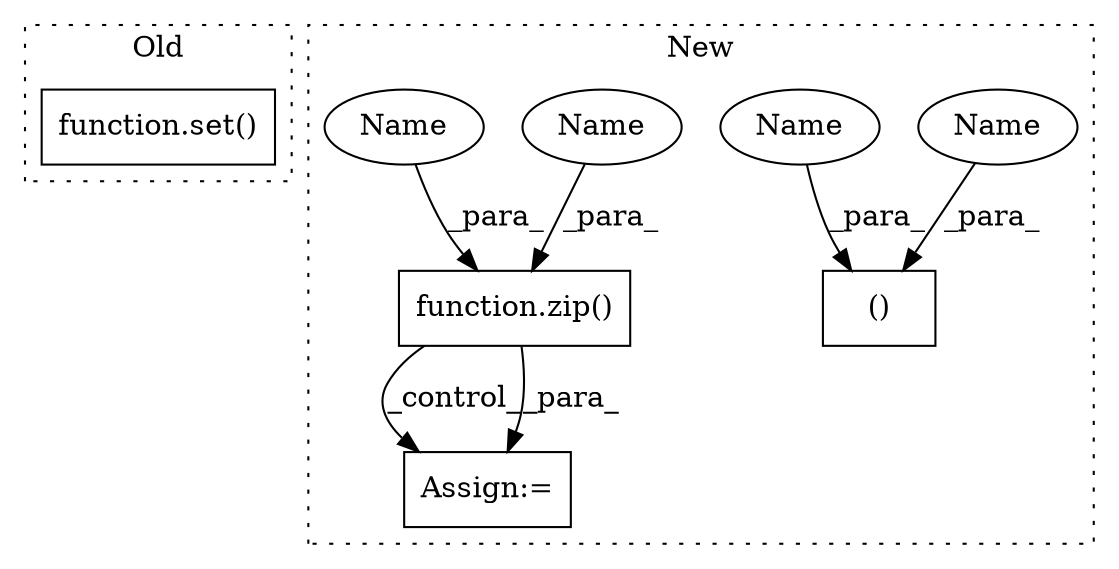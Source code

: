 digraph G {
subgraph cluster0 {
1 [label="function.set()" a="75" s="5854" l="5" shape="box"];
label = "Old";
style="dotted";
}
subgraph cluster1 {
2 [label="function.zip()" a="75" s="5130,5170" l="4,1" shape="box"];
3 [label="()" a="54" s="4727" l="59" shape="box"];
4 [label="Assign:=" a="68" s="5205" l="3" shape="box"];
5 [label="Name" a="87" s="4729" l="14" shape="ellipse"];
6 [label="Name" a="87" s="5156" l="14" shape="ellipse"];
7 [label="Name" a="87" s="4722" l="5" shape="ellipse"];
8 [label="Name" a="87" s="5134" l="5" shape="ellipse"];
label = "New";
style="dotted";
}
2 -> 4 [label="_control_"];
2 -> 4 [label="_para_"];
5 -> 3 [label="_para_"];
6 -> 2 [label="_para_"];
7 -> 3 [label="_para_"];
8 -> 2 [label="_para_"];
}